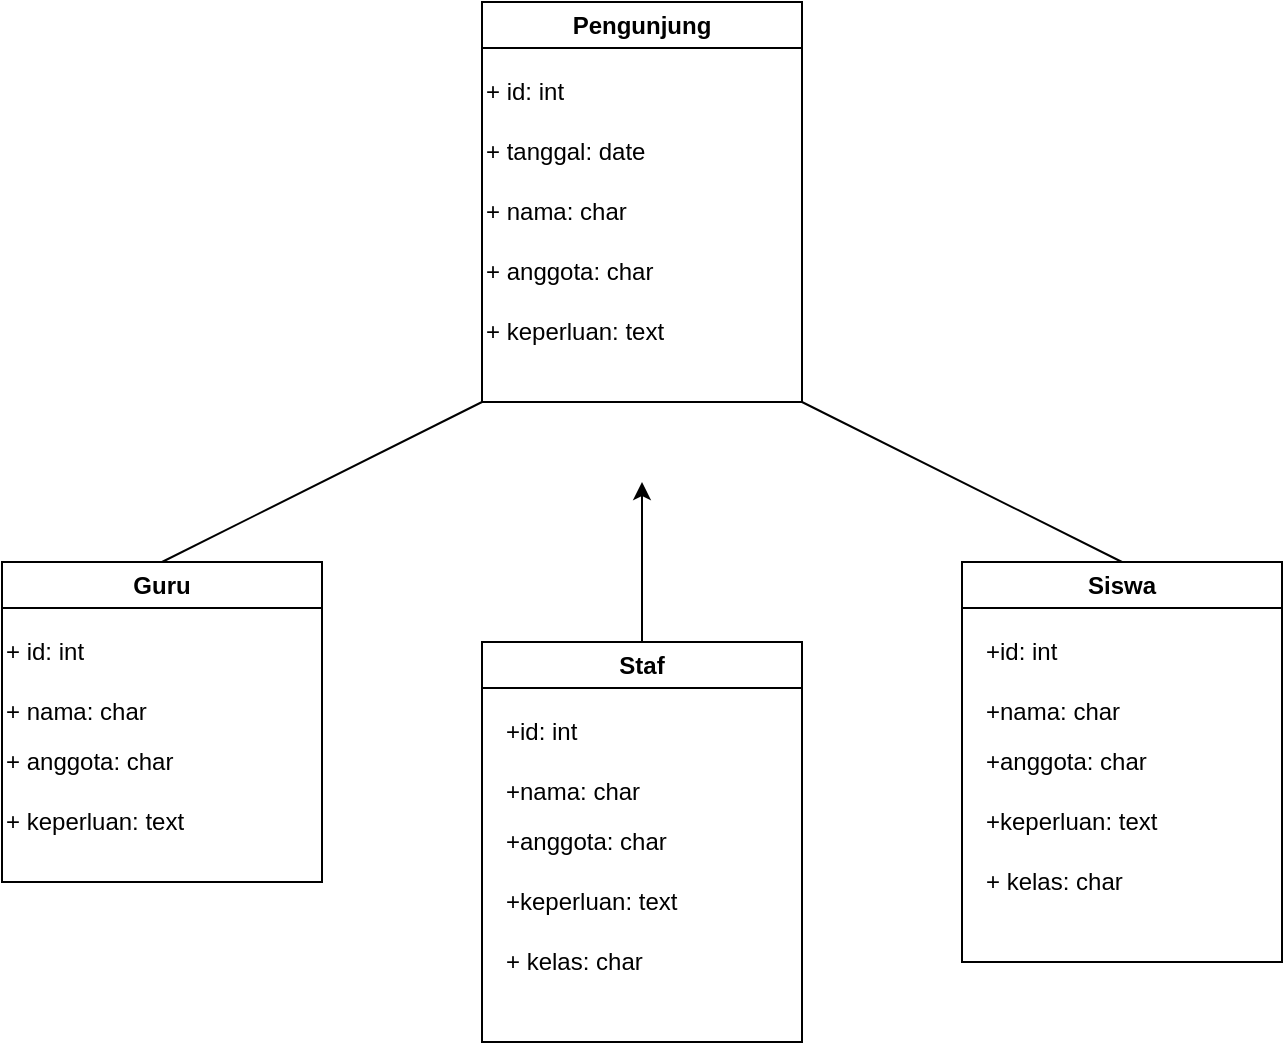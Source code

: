 <mxfile version="22.0.8" type="github">
  <diagram name="Page-1" id="UMspv6m8WviUTN8Yd0kb">
    <mxGraphModel dx="1434" dy="790" grid="1" gridSize="10" guides="1" tooltips="1" connect="1" arrows="1" fold="1" page="1" pageScale="1" pageWidth="850" pageHeight="1100" math="0" shadow="0">
      <root>
        <mxCell id="0" />
        <mxCell id="1" parent="0" />
        <mxCell id="3bM1dmBnzQJHy3w5n6mL-17" value="Pengunjung" style="swimlane;whiteSpace=wrap;html=1;" vertex="1" parent="1">
          <mxGeometry x="360" y="440" width="160" height="200" as="geometry" />
        </mxCell>
        <mxCell id="3bM1dmBnzQJHy3w5n6mL-21" value="+ id: int" style="text;html=1;strokeColor=none;fillColor=none;align=left;verticalAlign=middle;whiteSpace=wrap;rounded=0;" vertex="1" parent="3bM1dmBnzQJHy3w5n6mL-17">
          <mxGeometry y="30" width="60" height="30" as="geometry" />
        </mxCell>
        <mxCell id="3bM1dmBnzQJHy3w5n6mL-22" value="+ tanggal: date" style="text;html=1;strokeColor=none;fillColor=none;align=left;verticalAlign=middle;whiteSpace=wrap;rounded=0;" vertex="1" parent="3bM1dmBnzQJHy3w5n6mL-17">
          <mxGeometry y="60" width="100" height="30" as="geometry" />
        </mxCell>
        <mxCell id="3bM1dmBnzQJHy3w5n6mL-23" value="+ nama: char" style="text;html=1;strokeColor=none;fillColor=none;align=left;verticalAlign=middle;whiteSpace=wrap;rounded=0;" vertex="1" parent="3bM1dmBnzQJHy3w5n6mL-17">
          <mxGeometry y="90" width="85" height="30" as="geometry" />
        </mxCell>
        <mxCell id="3bM1dmBnzQJHy3w5n6mL-24" value="+ anggota: char" style="text;html=1;strokeColor=none;fillColor=none;align=left;verticalAlign=middle;whiteSpace=wrap;rounded=0;" vertex="1" parent="3bM1dmBnzQJHy3w5n6mL-17">
          <mxGeometry y="120" width="100" height="30" as="geometry" />
        </mxCell>
        <mxCell id="3bM1dmBnzQJHy3w5n6mL-25" value="+ keperluan: text" style="text;html=1;strokeColor=none;fillColor=none;align=left;verticalAlign=middle;whiteSpace=wrap;rounded=0;" vertex="1" parent="3bM1dmBnzQJHy3w5n6mL-17">
          <mxGeometry y="150" width="100" height="30" as="geometry" />
        </mxCell>
        <mxCell id="3bM1dmBnzQJHy3w5n6mL-26" value="" style="endArrow=none;html=1;rounded=0;entryX=0;entryY=1;entryDx=0;entryDy=0;exitX=0.5;exitY=0;exitDx=0;exitDy=0;" edge="1" parent="1" source="3bM1dmBnzQJHy3w5n6mL-31" target="3bM1dmBnzQJHy3w5n6mL-17">
          <mxGeometry width="50" height="50" relative="1" as="geometry">
            <mxPoint x="160" y="750" as="sourcePoint" />
            <mxPoint x="220" y="580" as="targetPoint" />
          </mxGeometry>
        </mxCell>
        <mxCell id="3bM1dmBnzQJHy3w5n6mL-31" value="Guru" style="swimlane;whiteSpace=wrap;html=1;" vertex="1" parent="1">
          <mxGeometry x="120" y="720" width="160" height="160" as="geometry" />
        </mxCell>
        <mxCell id="3bM1dmBnzQJHy3w5n6mL-33" value="+ id: int" style="text;html=1;align=left;verticalAlign=middle;resizable=0;points=[];autosize=1;strokeColor=none;fillColor=none;fontSize=12;" vertex="1" parent="3bM1dmBnzQJHy3w5n6mL-31">
          <mxGeometry y="30" width="60" height="30" as="geometry" />
        </mxCell>
        <mxCell id="3bM1dmBnzQJHy3w5n6mL-34" value="+ nama: char" style="text;html=1;align=left;verticalAlign=middle;resizable=0;points=[];autosize=1;strokeColor=none;fillColor=none;" vertex="1" parent="3bM1dmBnzQJHy3w5n6mL-31">
          <mxGeometry y="60" width="90" height="30" as="geometry" />
        </mxCell>
        <mxCell id="3bM1dmBnzQJHy3w5n6mL-36" value="+ anggota: char" style="text;html=1;align=left;verticalAlign=middle;resizable=0;points=[];autosize=1;strokeColor=none;fillColor=none;" vertex="1" parent="3bM1dmBnzQJHy3w5n6mL-31">
          <mxGeometry y="85" width="110" height="30" as="geometry" />
        </mxCell>
        <mxCell id="3bM1dmBnzQJHy3w5n6mL-37" value="+ keperluan: text" style="text;html=1;align=left;verticalAlign=middle;resizable=0;points=[];autosize=1;strokeColor=none;fillColor=none;" vertex="1" parent="3bM1dmBnzQJHy3w5n6mL-31">
          <mxGeometry y="115" width="110" height="30" as="geometry" />
        </mxCell>
        <mxCell id="3bM1dmBnzQJHy3w5n6mL-38" value="Siswa" style="swimlane;whiteSpace=wrap;html=1;" vertex="1" parent="1">
          <mxGeometry x="600" y="720" width="160" height="200" as="geometry" />
        </mxCell>
        <mxCell id="3bM1dmBnzQJHy3w5n6mL-40" value="+id: int" style="text;html=1;strokeColor=none;fillColor=none;align=left;verticalAlign=middle;whiteSpace=wrap;rounded=0;" vertex="1" parent="3bM1dmBnzQJHy3w5n6mL-38">
          <mxGeometry x="10" y="30" width="60" height="30" as="geometry" />
        </mxCell>
        <mxCell id="3bM1dmBnzQJHy3w5n6mL-43" value="+keperluan: text" style="text;html=1;strokeColor=none;fillColor=none;align=left;verticalAlign=middle;whiteSpace=wrap;rounded=0;" vertex="1" parent="3bM1dmBnzQJHy3w5n6mL-38">
          <mxGeometry x="10" y="115" width="95" height="30" as="geometry" />
        </mxCell>
        <mxCell id="3bM1dmBnzQJHy3w5n6mL-41" value="+nama: char" style="text;html=1;strokeColor=none;fillColor=none;align=left;verticalAlign=middle;whiteSpace=wrap;rounded=0;" vertex="1" parent="3bM1dmBnzQJHy3w5n6mL-38">
          <mxGeometry x="10" y="60" width="70" height="30" as="geometry" />
        </mxCell>
        <mxCell id="3bM1dmBnzQJHy3w5n6mL-42" value="+anggota: char" style="text;html=1;strokeColor=none;fillColor=none;align=left;verticalAlign=middle;whiteSpace=wrap;rounded=0;" vertex="1" parent="3bM1dmBnzQJHy3w5n6mL-38">
          <mxGeometry x="10" y="85" width="90" height="30" as="geometry" />
        </mxCell>
        <mxCell id="3bM1dmBnzQJHy3w5n6mL-44" value="+ kelas: char" style="text;html=1;align=left;verticalAlign=middle;resizable=0;points=[];autosize=1;strokeColor=none;fillColor=none;" vertex="1" parent="3bM1dmBnzQJHy3w5n6mL-38">
          <mxGeometry x="10" y="145" width="90" height="30" as="geometry" />
        </mxCell>
        <mxCell id="3bM1dmBnzQJHy3w5n6mL-39" value="" style="endArrow=none;html=1;rounded=0;entryX=1;entryY=1;entryDx=0;entryDy=0;exitX=0.5;exitY=0;exitDx=0;exitDy=0;" edge="1" parent="1" source="3bM1dmBnzQJHy3w5n6mL-38" target="3bM1dmBnzQJHy3w5n6mL-17">
          <mxGeometry width="50" height="50" relative="1" as="geometry">
            <mxPoint x="510" y="730" as="sourcePoint" />
            <mxPoint x="560" y="680" as="targetPoint" />
          </mxGeometry>
        </mxCell>
        <mxCell id="3bM1dmBnzQJHy3w5n6mL-51" value="Staf" style="swimlane;whiteSpace=wrap;html=1;" vertex="1" parent="1">
          <mxGeometry x="360" y="760" width="160" height="200" as="geometry" />
        </mxCell>
        <mxCell id="3bM1dmBnzQJHy3w5n6mL-52" value="+id: int" style="text;html=1;strokeColor=none;fillColor=none;align=left;verticalAlign=middle;whiteSpace=wrap;rounded=0;" vertex="1" parent="3bM1dmBnzQJHy3w5n6mL-51">
          <mxGeometry x="10" y="30" width="60" height="30" as="geometry" />
        </mxCell>
        <mxCell id="3bM1dmBnzQJHy3w5n6mL-53" value="+keperluan: text" style="text;html=1;strokeColor=none;fillColor=none;align=left;verticalAlign=middle;whiteSpace=wrap;rounded=0;" vertex="1" parent="3bM1dmBnzQJHy3w5n6mL-51">
          <mxGeometry x="10" y="115" width="95" height="30" as="geometry" />
        </mxCell>
        <mxCell id="3bM1dmBnzQJHy3w5n6mL-54" value="+nama: char" style="text;html=1;strokeColor=none;fillColor=none;align=left;verticalAlign=middle;whiteSpace=wrap;rounded=0;" vertex="1" parent="3bM1dmBnzQJHy3w5n6mL-51">
          <mxGeometry x="10" y="60" width="70" height="30" as="geometry" />
        </mxCell>
        <mxCell id="3bM1dmBnzQJHy3w5n6mL-55" value="+anggota: char" style="text;html=1;strokeColor=none;fillColor=none;align=left;verticalAlign=middle;whiteSpace=wrap;rounded=0;" vertex="1" parent="3bM1dmBnzQJHy3w5n6mL-51">
          <mxGeometry x="10" y="85" width="90" height="30" as="geometry" />
        </mxCell>
        <mxCell id="3bM1dmBnzQJHy3w5n6mL-56" value="+ kelas: char" style="text;html=1;align=left;verticalAlign=middle;resizable=0;points=[];autosize=1;strokeColor=none;fillColor=none;" vertex="1" parent="3bM1dmBnzQJHy3w5n6mL-51">
          <mxGeometry x="10" y="145" width="90" height="30" as="geometry" />
        </mxCell>
        <mxCell id="3bM1dmBnzQJHy3w5n6mL-57" value="" style="endArrow=classic;html=1;rounded=0;exitX=0.5;exitY=0;exitDx=0;exitDy=0;" edge="1" parent="1" source="3bM1dmBnzQJHy3w5n6mL-51">
          <mxGeometry width="50" height="50" relative="1" as="geometry">
            <mxPoint x="440" y="750" as="sourcePoint" />
            <mxPoint x="440" y="680" as="targetPoint" />
          </mxGeometry>
        </mxCell>
      </root>
    </mxGraphModel>
  </diagram>
</mxfile>
